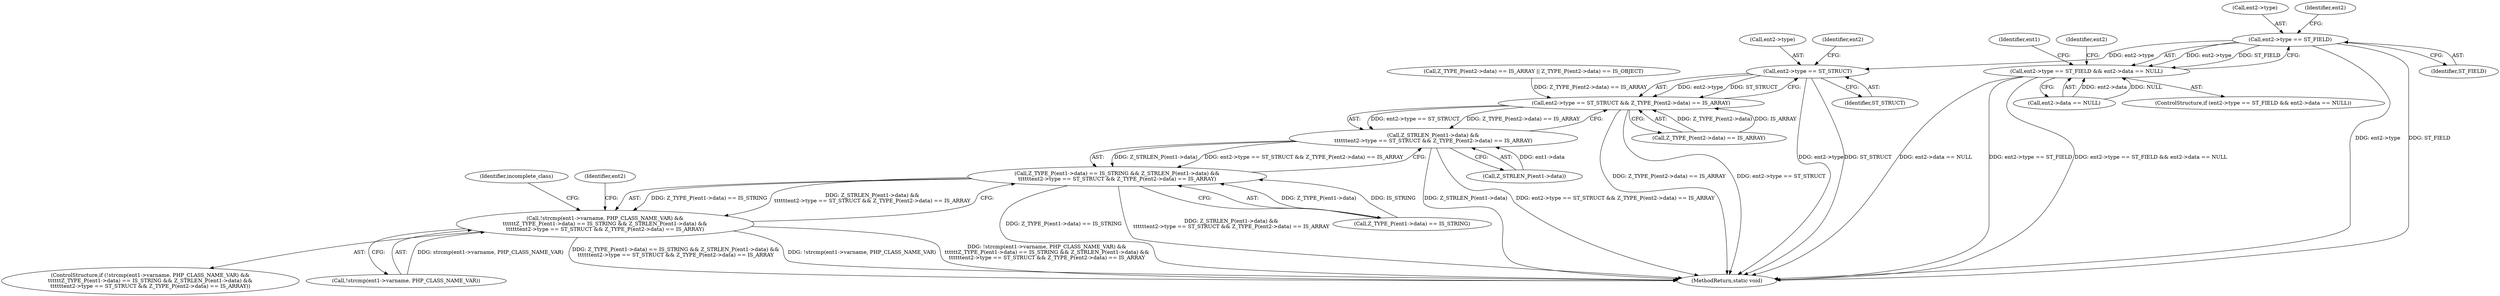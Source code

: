 digraph "0_php_b1bd4119bcafab6f9a8f84d92cd65eec3afeface@pointer" {
"1000257" [label="(Call,ent2->type == ST_FIELD)"];
"1000256" [label="(Call,ent2->type == ST_FIELD && ent2->data == NULL)"];
"1000323" [label="(Call,ent2->type == ST_STRUCT)"];
"1000322" [label="(Call,ent2->type == ST_STRUCT && Z_TYPE_P(ent2->data) == IS_ARRAY)"];
"1000317" [label="(Call,Z_STRLEN_P(ent1->data) &&\n\t\t\t\t\t\tent2->type == ST_STRUCT && Z_TYPE_P(ent2->data) == IS_ARRAY)"];
"1000310" [label="(Call,Z_TYPE_P(ent1->data) == IS_STRING && Z_STRLEN_P(ent1->data) &&\n\t\t\t\t\t\tent2->type == ST_STRUCT && Z_TYPE_P(ent2->data) == IS_ARRAY)"];
"1000303" [label="(Call,!strcmp(ent1->varname, PHP_CLASS_NAME_VAR) &&\n\t\t\t\t\t\tZ_TYPE_P(ent1->data) == IS_STRING && Z_STRLEN_P(ent1->data) &&\n\t\t\t\t\t\tent2->type == ST_STRUCT && Z_TYPE_P(ent2->data) == IS_ARRAY)"];
"1000271" [label="(Identifier,ent1)"];
"1000528" [label="(MethodReturn,static void)"];
"1000324" [label="(Call,ent2->type)"];
"1000258" [label="(Call,ent2->type)"];
"1000311" [label="(Call,Z_TYPE_P(ent1->data) == IS_STRING)"];
"1000277" [label="(Call,Z_TYPE_P(ent2->data) == IS_ARRAY || Z_TYPE_P(ent2->data) == IS_OBJECT)"];
"1000303" [label="(Call,!strcmp(ent1->varname, PHP_CLASS_NAME_VAR) &&\n\t\t\t\t\t\tZ_TYPE_P(ent1->data) == IS_STRING && Z_STRLEN_P(ent1->data) &&\n\t\t\t\t\t\tent2->type == ST_STRUCT && Z_TYPE_P(ent2->data) == IS_ARRAY)"];
"1000262" [label="(Call,ent2->data == NULL)"];
"1000337" [label="(Identifier,incomplete_class)"];
"1000323" [label="(Call,ent2->type == ST_STRUCT)"];
"1000256" [label="(Call,ent2->type == ST_FIELD && ent2->data == NULL)"];
"1000317" [label="(Call,Z_STRLEN_P(ent1->data) &&\n\t\t\t\t\t\tent2->type == ST_STRUCT && Z_TYPE_P(ent2->data) == IS_ARRAY)"];
"1000257" [label="(Call,ent2->type == ST_FIELD)"];
"1000302" [label="(ControlStructure,if (!strcmp(ent1->varname, PHP_CLASS_NAME_VAR) &&\n\t\t\t\t\t\tZ_TYPE_P(ent1->data) == IS_STRING && Z_STRLEN_P(ent1->data) &&\n\t\t\t\t\t\tent2->type == ST_STRUCT && Z_TYPE_P(ent2->data) == IS_ARRAY))"];
"1000304" [label="(Call,!strcmp(ent1->varname, PHP_CLASS_NAME_VAR))"];
"1000322" [label="(Call,ent2->type == ST_STRUCT && Z_TYPE_P(ent2->data) == IS_ARRAY)"];
"1000264" [label="(Identifier,ent2)"];
"1000327" [label="(Identifier,ST_STRUCT)"];
"1000310" [label="(Call,Z_TYPE_P(ent1->data) == IS_STRING && Z_STRLEN_P(ent1->data) &&\n\t\t\t\t\t\tent2->type == ST_STRUCT && Z_TYPE_P(ent2->data) == IS_ARRAY)"];
"1000415" [label="(Identifier,ent2)"];
"1000261" [label="(Identifier,ST_FIELD)"];
"1000255" [label="(ControlStructure,if (ent2->type == ST_FIELD && ent2->data == NULL))"];
"1000318" [label="(Call,Z_STRLEN_P(ent1->data))"];
"1000281" [label="(Identifier,ent2)"];
"1000328" [label="(Call,Z_TYPE_P(ent2->data) == IS_ARRAY)"];
"1000331" [label="(Identifier,ent2)"];
"1000257" -> "1000256"  [label="AST: "];
"1000257" -> "1000261"  [label="CFG: "];
"1000258" -> "1000257"  [label="AST: "];
"1000261" -> "1000257"  [label="AST: "];
"1000264" -> "1000257"  [label="CFG: "];
"1000256" -> "1000257"  [label="CFG: "];
"1000257" -> "1000528"  [label="DDG: ent2->type"];
"1000257" -> "1000528"  [label="DDG: ST_FIELD"];
"1000257" -> "1000256"  [label="DDG: ent2->type"];
"1000257" -> "1000256"  [label="DDG: ST_FIELD"];
"1000257" -> "1000323"  [label="DDG: ent2->type"];
"1000256" -> "1000255"  [label="AST: "];
"1000256" -> "1000262"  [label="CFG: "];
"1000262" -> "1000256"  [label="AST: "];
"1000271" -> "1000256"  [label="CFG: "];
"1000281" -> "1000256"  [label="CFG: "];
"1000256" -> "1000528"  [label="DDG: ent2->data == NULL"];
"1000256" -> "1000528"  [label="DDG: ent2->type == ST_FIELD"];
"1000256" -> "1000528"  [label="DDG: ent2->type == ST_FIELD && ent2->data == NULL"];
"1000262" -> "1000256"  [label="DDG: ent2->data"];
"1000262" -> "1000256"  [label="DDG: NULL"];
"1000323" -> "1000322"  [label="AST: "];
"1000323" -> "1000327"  [label="CFG: "];
"1000324" -> "1000323"  [label="AST: "];
"1000327" -> "1000323"  [label="AST: "];
"1000331" -> "1000323"  [label="CFG: "];
"1000322" -> "1000323"  [label="CFG: "];
"1000323" -> "1000528"  [label="DDG: ent2->type"];
"1000323" -> "1000528"  [label="DDG: ST_STRUCT"];
"1000323" -> "1000322"  [label="DDG: ent2->type"];
"1000323" -> "1000322"  [label="DDG: ST_STRUCT"];
"1000322" -> "1000317"  [label="AST: "];
"1000322" -> "1000328"  [label="CFG: "];
"1000328" -> "1000322"  [label="AST: "];
"1000317" -> "1000322"  [label="CFG: "];
"1000322" -> "1000528"  [label="DDG: Z_TYPE_P(ent2->data) == IS_ARRAY"];
"1000322" -> "1000528"  [label="DDG: ent2->type == ST_STRUCT"];
"1000322" -> "1000317"  [label="DDG: ent2->type == ST_STRUCT"];
"1000322" -> "1000317"  [label="DDG: Z_TYPE_P(ent2->data) == IS_ARRAY"];
"1000277" -> "1000322"  [label="DDG: Z_TYPE_P(ent2->data) == IS_ARRAY"];
"1000328" -> "1000322"  [label="DDG: Z_TYPE_P(ent2->data)"];
"1000328" -> "1000322"  [label="DDG: IS_ARRAY"];
"1000317" -> "1000310"  [label="AST: "];
"1000317" -> "1000318"  [label="CFG: "];
"1000318" -> "1000317"  [label="AST: "];
"1000310" -> "1000317"  [label="CFG: "];
"1000317" -> "1000528"  [label="DDG: Z_STRLEN_P(ent1->data)"];
"1000317" -> "1000528"  [label="DDG: ent2->type == ST_STRUCT && Z_TYPE_P(ent2->data) == IS_ARRAY"];
"1000317" -> "1000310"  [label="DDG: Z_STRLEN_P(ent1->data)"];
"1000317" -> "1000310"  [label="DDG: ent2->type == ST_STRUCT && Z_TYPE_P(ent2->data) == IS_ARRAY"];
"1000318" -> "1000317"  [label="DDG: ent1->data"];
"1000310" -> "1000303"  [label="AST: "];
"1000310" -> "1000311"  [label="CFG: "];
"1000311" -> "1000310"  [label="AST: "];
"1000303" -> "1000310"  [label="CFG: "];
"1000310" -> "1000528"  [label="DDG: Z_TYPE_P(ent1->data) == IS_STRING"];
"1000310" -> "1000528"  [label="DDG: Z_STRLEN_P(ent1->data) &&\n\t\t\t\t\t\tent2->type == ST_STRUCT && Z_TYPE_P(ent2->data) == IS_ARRAY"];
"1000310" -> "1000303"  [label="DDG: Z_TYPE_P(ent1->data) == IS_STRING"];
"1000310" -> "1000303"  [label="DDG: Z_STRLEN_P(ent1->data) &&\n\t\t\t\t\t\tent2->type == ST_STRUCT && Z_TYPE_P(ent2->data) == IS_ARRAY"];
"1000311" -> "1000310"  [label="DDG: Z_TYPE_P(ent1->data)"];
"1000311" -> "1000310"  [label="DDG: IS_STRING"];
"1000303" -> "1000302"  [label="AST: "];
"1000303" -> "1000304"  [label="CFG: "];
"1000304" -> "1000303"  [label="AST: "];
"1000337" -> "1000303"  [label="CFG: "];
"1000415" -> "1000303"  [label="CFG: "];
"1000303" -> "1000528"  [label="DDG: Z_TYPE_P(ent1->data) == IS_STRING && Z_STRLEN_P(ent1->data) &&\n\t\t\t\t\t\tent2->type == ST_STRUCT && Z_TYPE_P(ent2->data) == IS_ARRAY"];
"1000303" -> "1000528"  [label="DDG: !strcmp(ent1->varname, PHP_CLASS_NAME_VAR)"];
"1000303" -> "1000528"  [label="DDG: !strcmp(ent1->varname, PHP_CLASS_NAME_VAR) &&\n\t\t\t\t\t\tZ_TYPE_P(ent1->data) == IS_STRING && Z_STRLEN_P(ent1->data) &&\n\t\t\t\t\t\tent2->type == ST_STRUCT && Z_TYPE_P(ent2->data) == IS_ARRAY"];
"1000304" -> "1000303"  [label="DDG: strcmp(ent1->varname, PHP_CLASS_NAME_VAR)"];
}
